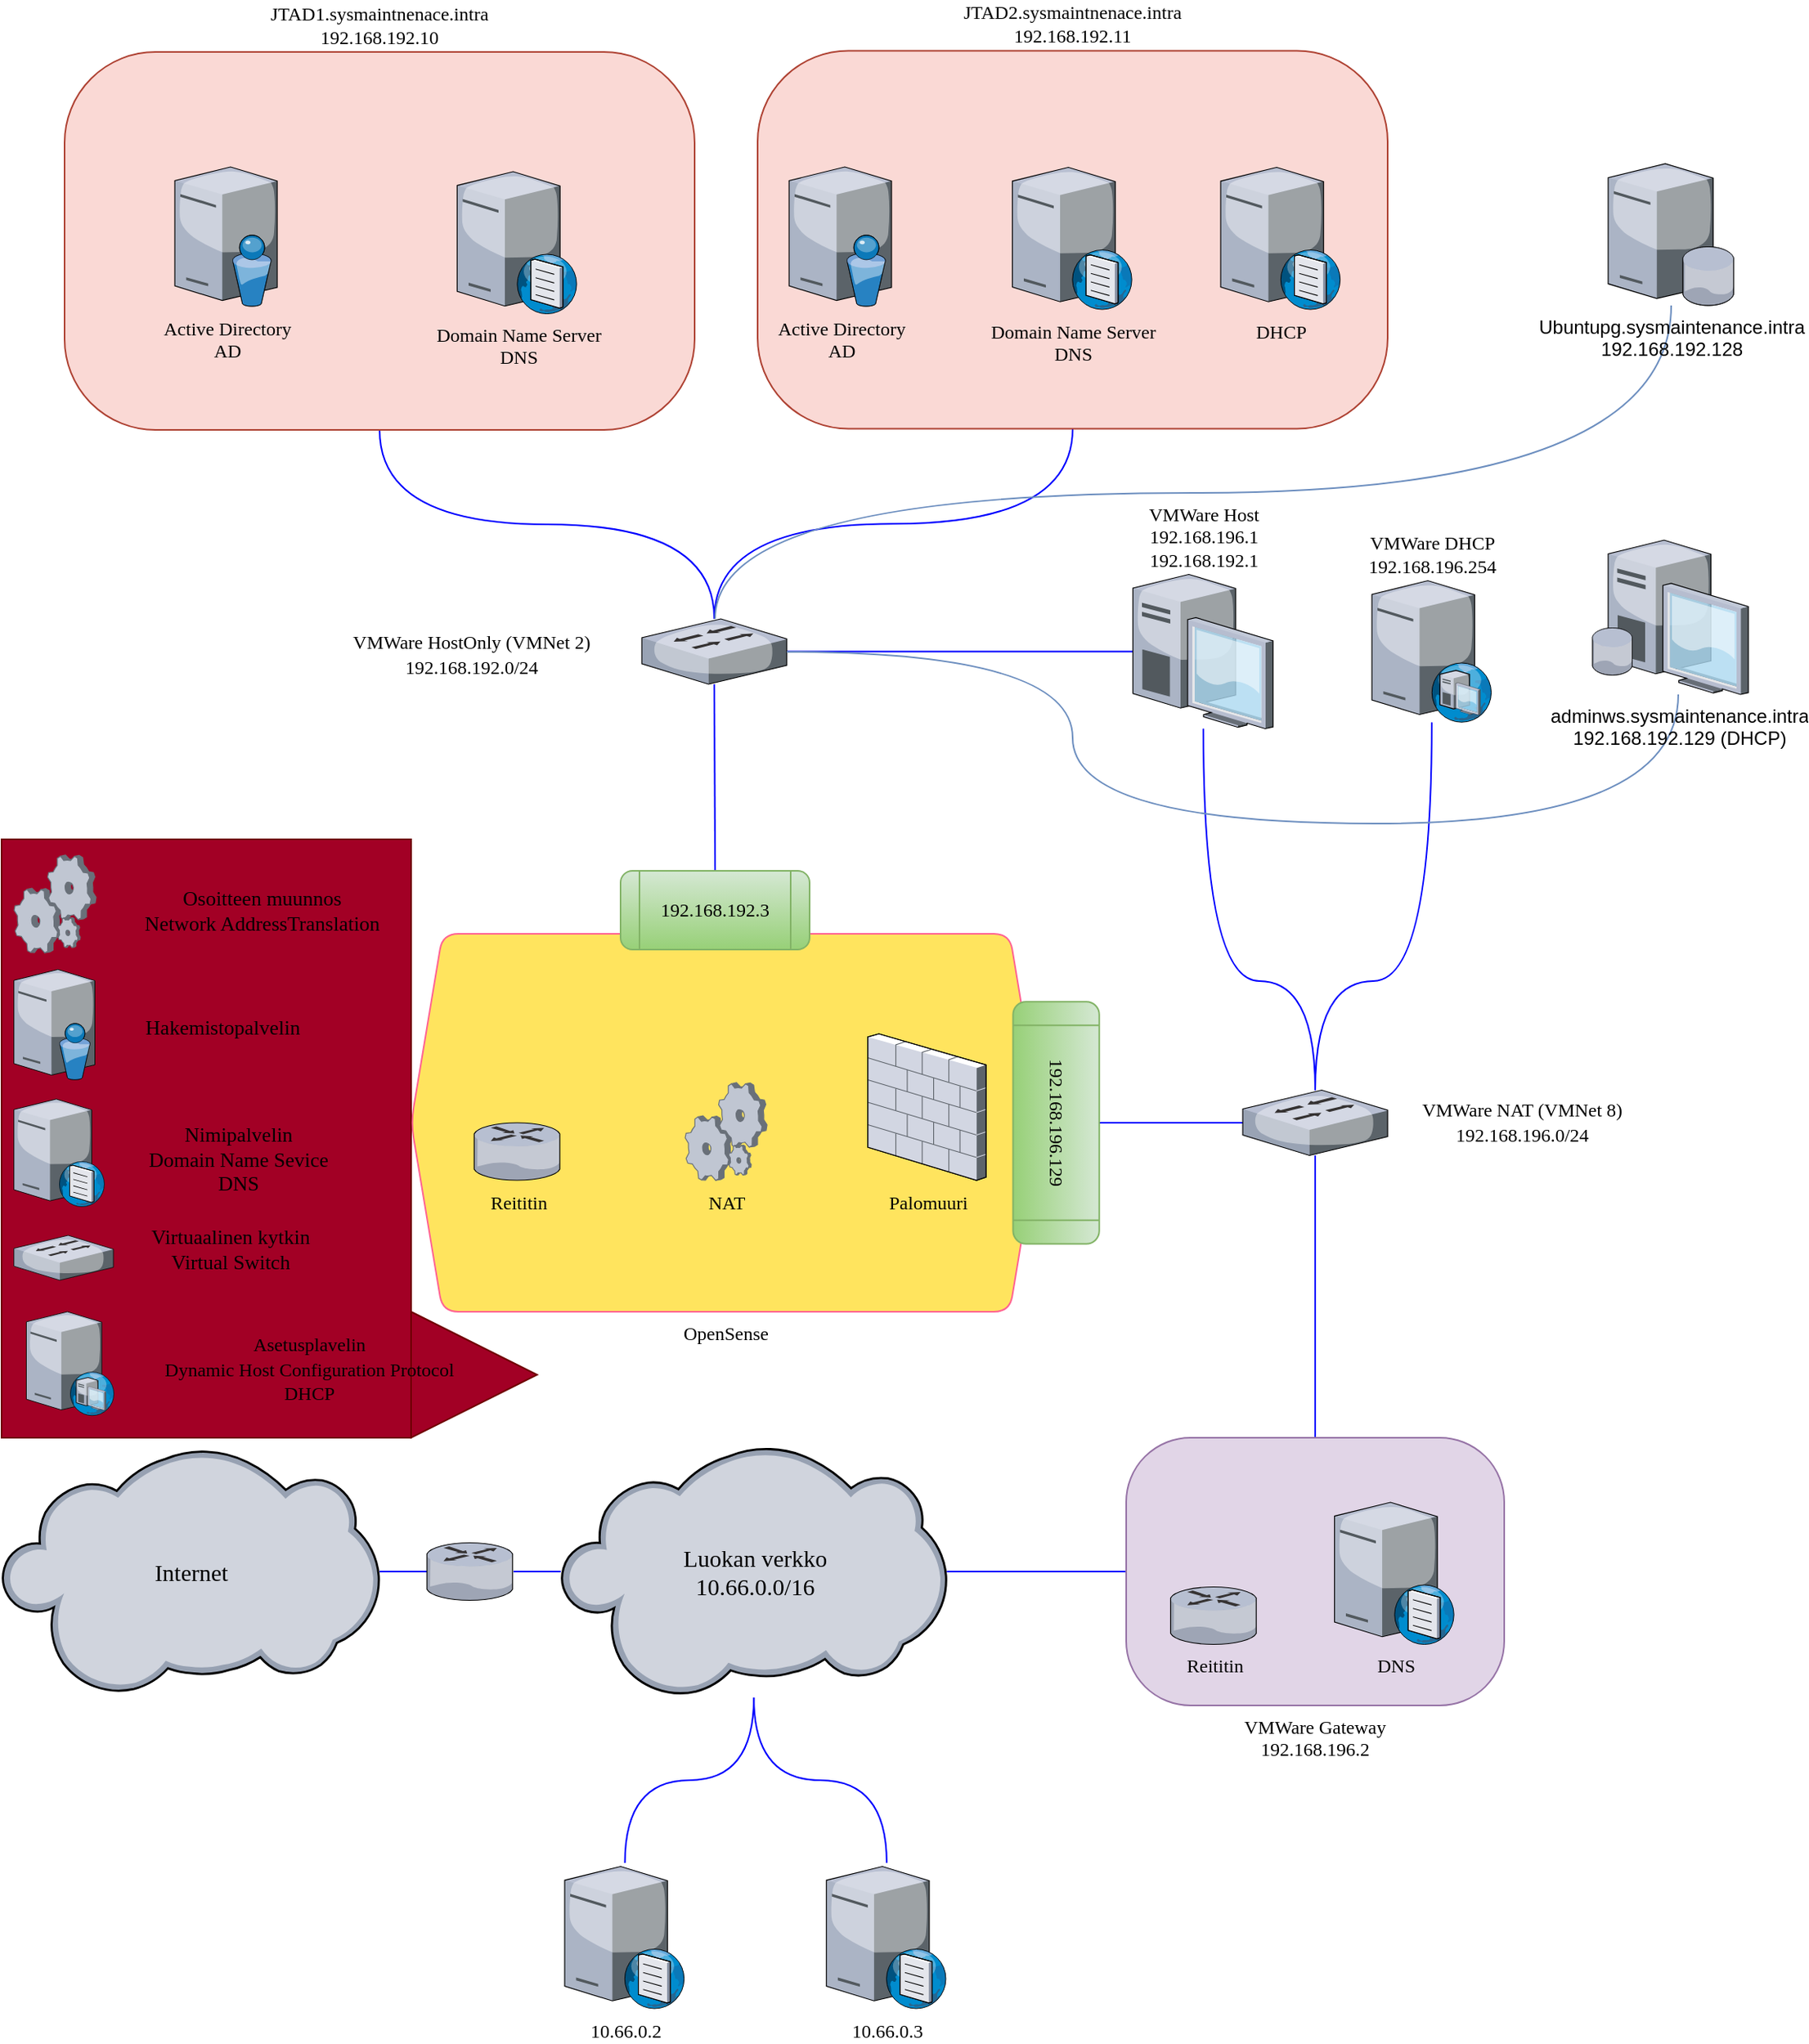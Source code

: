 <mxfile version="20.6.2" type="device"><diagram id="0Om6-tgyKGQhTivtynVx" name="Page-1"><mxGraphModel dx="1406" dy="938" grid="1" gridSize="10" guides="1" tooltips="1" connect="1" arrows="1" fold="1" page="1" pageScale="1" pageWidth="850" pageHeight="1100" math="0" shadow="0"><root><mxCell id="0"/><mxCell id="1" parent="0"/><mxCell id="Lah13xyiNszv0AjoqEpi-70" value="" style="rounded=0;whiteSpace=wrap;html=1;shadow=0;glass=0;sketch=0;strokeColor=#6F0000;fontFamily=Verdana;fontSize=13;fontColor=#ffffff;fillColor=#a20025;" parent="1" vertex="1"><mxGeometry y="540" width="260" height="380" as="geometry"/></mxCell><mxCell id="Lah13xyiNszv0AjoqEpi-38" style="edgeStyle=orthogonalEdgeStyle;orthogonalLoop=1;jettySize=auto;html=1;strokeColor=#0000FF;fontFamily=Verdana;fontColor=#000000;fillColor=#FFE45E;curved=1;endArrow=none;endFill=0;" parent="1" source="Lah13xyiNszv0AjoqEpi-8" target="Lah13xyiNszv0AjoqEpi-23" edge="1"><mxGeometry relative="1" as="geometry"/></mxCell><mxCell id="Lah13xyiNszv0AjoqEpi-8" value="&lt;font face=&quot;Verdana&quot;&gt;JTAD1.sysmaintnenace.intra&lt;br&gt;192.168.192.10&lt;/font&gt;" style="rounded=1;whiteSpace=wrap;html=1;shadow=0;glass=0;sketch=0;fontFamily=Comic Sans MS;fillColor=#fad9d5;strokeColor=#ae4132;arcSize=24;labelPosition=center;verticalLabelPosition=top;align=center;verticalAlign=bottom;" parent="1" vertex="1"><mxGeometry x="40" y="40" width="400" height="240" as="geometry"/></mxCell><mxCell id="Lah13xyiNszv0AjoqEpi-9" value="&lt;font color=&quot;#000000&quot;&gt;Active Directory&lt;br&gt;AD&lt;br&gt;&lt;/font&gt;" style="verticalLabelPosition=bottom;sketch=0;aspect=fixed;html=1;verticalAlign=top;strokeColor=none;align=center;outlineConnect=0;shape=mxgraph.citrix.directory_server;rounded=1;shadow=0;glass=0;fontFamily=Verdana;fontColor=#5AA9E6;fillColor=#FFE45E;" parent="1" vertex="1"><mxGeometry x="110" y="113" width="65" height="88.5" as="geometry"/></mxCell><mxCell id="Lah13xyiNszv0AjoqEpi-10" value="&lt;font color=&quot;#000000&quot;&gt;Domain Name Server&lt;br&gt;DNS&lt;br&gt;&lt;/font&gt;" style="verticalLabelPosition=bottom;sketch=0;aspect=fixed;html=1;verticalAlign=top;strokeColor=none;align=center;outlineConnect=0;shape=mxgraph.citrix.dns_server;rounded=1;shadow=0;glass=0;fontFamily=Verdana;fontColor=#5AA9E6;fillColor=#FFE45E;" parent="1" vertex="1"><mxGeometry x="289.25" y="113.75" width="76.5" height="92.5" as="geometry"/></mxCell><mxCell id="Lah13xyiNszv0AjoqEpi-39" style="edgeStyle=orthogonalEdgeStyle;curved=1;orthogonalLoop=1;jettySize=auto;html=1;strokeColor=#0000FF;fontFamily=Verdana;fontColor=#000000;endArrow=none;endFill=0;fillColor=#FFE45E;" parent="1" source="Lah13xyiNszv0AjoqEpi-11" target="Lah13xyiNszv0AjoqEpi-23" edge="1"><mxGeometry relative="1" as="geometry"/></mxCell><mxCell id="Lah13xyiNszv0AjoqEpi-11" value="&lt;font face=&quot;Verdana&quot;&gt;JTAD2.sysmaintnenace.intra&lt;br&gt;192.168.192.11&lt;/font&gt;" style="rounded=1;whiteSpace=wrap;html=1;shadow=0;glass=0;sketch=0;fontFamily=Comic Sans MS;fillColor=#fad9d5;strokeColor=#ae4132;arcSize=24;labelPosition=center;verticalLabelPosition=top;align=center;verticalAlign=bottom;" parent="1" vertex="1"><mxGeometry x="480" y="39.25" width="400" height="240" as="geometry"/></mxCell><mxCell id="Lah13xyiNszv0AjoqEpi-12" value="&lt;font color=&quot;#000000&quot;&gt;Domain Name Server&lt;br&gt;DNS&lt;br&gt;&lt;/font&gt;" style="verticalLabelPosition=bottom;sketch=0;aspect=fixed;html=1;verticalAlign=top;strokeColor=none;align=center;outlineConnect=0;shape=mxgraph.citrix.dns_server;rounded=1;shadow=0;glass=0;fontFamily=Verdana;fontColor=#5AA9E6;fillColor=#FFE45E;" parent="1" vertex="1"><mxGeometry x="641.75" y="111" width="76.5" height="92.5" as="geometry"/></mxCell><mxCell id="Lah13xyiNszv0AjoqEpi-13" value="&lt;font color=&quot;#000000&quot;&gt;Active Directory&lt;br&gt;AD&lt;br&gt;&lt;/font&gt;" style="verticalLabelPosition=bottom;sketch=0;aspect=fixed;html=1;verticalAlign=top;strokeColor=none;align=center;outlineConnect=0;shape=mxgraph.citrix.directory_server;rounded=1;shadow=0;glass=0;fontFamily=Verdana;fontColor=#5AA9E6;fillColor=#FFE45E;" parent="1" vertex="1"><mxGeometry x="500" y="113" width="65" height="88.5" as="geometry"/></mxCell><mxCell id="Lah13xyiNszv0AjoqEpi-14" value="DHCP" style="verticalLabelPosition=bottom;sketch=0;aspect=fixed;html=1;verticalAlign=top;strokeColor=none;align=center;outlineConnect=0;shape=mxgraph.citrix.dns_server;rounded=1;shadow=0;glass=0;fontFamily=Verdana;fontColor=#000000;fillColor=#FFE45E;" parent="1" vertex="1"><mxGeometry x="774" y="111" width="76.5" height="92.5" as="geometry"/></mxCell><mxCell id="Lah13xyiNszv0AjoqEpi-15" value="OpenSense&lt;br&gt;" style="shape=hexagon;perimeter=hexagonPerimeter2;whiteSpace=wrap;html=1;fixedSize=1;rounded=1;shadow=0;glass=0;sketch=0;strokeColor=#FF6392;fontFamily=Verdana;fontColor=#000000;fillColor=#FFE45E;labelPosition=center;verticalLabelPosition=bottom;align=center;verticalAlign=top;" parent="1" vertex="1"><mxGeometry x="260" y="600" width="400" height="240" as="geometry"/></mxCell><mxCell id="Lah13xyiNszv0AjoqEpi-16" value="Palomuuri" style="verticalLabelPosition=bottom;sketch=0;aspect=fixed;html=1;verticalAlign=top;strokeColor=none;align=center;outlineConnect=0;shape=mxgraph.citrix.firewall;rounded=1;shadow=0;glass=0;fontFamily=Verdana;fontColor=#000000;fillColor=#FFE45E;" parent="1" vertex="1"><mxGeometry x="550" y="663.5" width="75" height="93" as="geometry"/></mxCell><mxCell id="Lah13xyiNszv0AjoqEpi-17" value="Reititin" style="verticalLabelPosition=bottom;sketch=0;aspect=fixed;html=1;verticalAlign=top;strokeColor=none;align=center;outlineConnect=0;shape=mxgraph.citrix.router;rounded=1;shadow=0;glass=0;fontFamily=Verdana;fontColor=#000000;fillColor=#FFE45E;" parent="1" vertex="1"><mxGeometry x="300" y="720" width="55" height="36.5" as="geometry"/></mxCell><mxCell id="Lah13xyiNszv0AjoqEpi-18" value="NAT" style="verticalLabelPosition=bottom;sketch=0;aspect=fixed;html=1;verticalAlign=top;strokeColor=none;align=center;outlineConnect=0;shape=mxgraph.citrix.process;rounded=1;shadow=0;glass=0;fontFamily=Verdana;fontColor=#000000;fillColor=#FFE45E;" parent="1" vertex="1"><mxGeometry x="434" y="694.5" width="52" height="62" as="geometry"/></mxCell><mxCell id="Lah13xyiNszv0AjoqEpi-47" style="edgeStyle=orthogonalEdgeStyle;curved=1;orthogonalLoop=1;jettySize=auto;html=1;strokeColor=#0000FF;fontFamily=Verdana;fontColor=#000000;endArrow=none;endFill=0;fillColor=#FFE45E;" parent="1" source="Lah13xyiNszv0AjoqEpi-19" target="Lah13xyiNszv0AjoqEpi-37" edge="1"><mxGeometry relative="1" as="geometry"/></mxCell><mxCell id="Lah13xyiNszv0AjoqEpi-19" value="Luokan verkko&lt;br style=&quot;font-size: 15px;&quot;&gt;10.66.0.0/16" style="verticalLabelPosition=middle;sketch=0;aspect=fixed;html=1;verticalAlign=middle;strokeColor=none;align=center;outlineConnect=0;shape=mxgraph.citrix.cloud;rounded=1;shadow=0;glass=0;fontFamily=Verdana;fontColor=#000000;fillColor=#FFE45E;labelPosition=center;fontSize=15;" parent="1" vertex="1"><mxGeometry x="355" y="925" width="245.16" height="160" as="geometry"/></mxCell><mxCell id="Lah13xyiNszv0AjoqEpi-42" style="edgeStyle=orthogonalEdgeStyle;curved=1;orthogonalLoop=1;jettySize=auto;html=1;entryX=0.5;entryY=0;entryDx=0;entryDy=0;strokeColor=#0000FF;fontFamily=Verdana;fontColor=#000000;endArrow=none;endFill=0;fillColor=#FFE45E;" parent="1" source="Lah13xyiNszv0AjoqEpi-22" target="Lah13xyiNszv0AjoqEpi-25" edge="1"><mxGeometry relative="1" as="geometry"/></mxCell><mxCell id="Lah13xyiNszv0AjoqEpi-43" style="edgeStyle=orthogonalEdgeStyle;curved=1;orthogonalLoop=1;jettySize=auto;html=1;strokeColor=#0000FF;fontFamily=Verdana;fontColor=#000000;endArrow=none;endFill=0;fillColor=#FFE45E;" parent="1" source="Lah13xyiNszv0AjoqEpi-22" target="Lah13xyiNszv0AjoqEpi-32" edge="1"><mxGeometry relative="1" as="geometry"><Array as="points"><mxPoint x="834" y="630"/><mxPoint x="763" y="630"/></Array></mxGeometry></mxCell><mxCell id="Lah13xyiNszv0AjoqEpi-45" style="edgeStyle=orthogonalEdgeStyle;curved=1;orthogonalLoop=1;jettySize=auto;html=1;strokeColor=#0000FF;fontFamily=Verdana;fontColor=#000000;endArrow=none;endFill=0;fillColor=#FFE45E;" parent="1" source="Lah13xyiNszv0AjoqEpi-22" target="Lah13xyiNszv0AjoqEpi-28" edge="1"><mxGeometry relative="1" as="geometry"/></mxCell><mxCell id="Lah13xyiNszv0AjoqEpi-40" style="edgeStyle=orthogonalEdgeStyle;curved=1;orthogonalLoop=1;jettySize=auto;html=1;strokeColor=#0000FF;fontFamily=Verdana;fontColor=#000000;endArrow=none;endFill=0;fillColor=#FFE45E;" parent="1" source="Lah13xyiNszv0AjoqEpi-23" target="Lah13xyiNszv0AjoqEpi-24" edge="1"><mxGeometry relative="1" as="geometry"/></mxCell><mxCell id="Lah13xyiNszv0AjoqEpi-24" value="192.168.192.3" style="shape=process;whiteSpace=wrap;html=1;backgroundOutline=1;rounded=1;shadow=0;glass=0;sketch=0;strokeColor=#82b366;fontFamily=Verdana;fillColor=#d5e8d4;gradientColor=#97d077;" parent="1" vertex="1"><mxGeometry x="393" y="560" width="120" height="50" as="geometry"/></mxCell><mxCell id="Lah13xyiNszv0AjoqEpi-25" value="192.168.196.129" style="shape=process;whiteSpace=wrap;html=1;backgroundOutline=1;rounded=1;shadow=0;glass=0;sketch=0;strokeColor=#82b366;fontFamily=Verdana;fillColor=#d5e8d4;gradientColor=#97d077;rotation=90;" parent="1" vertex="1"><mxGeometry x="592.66" y="692.66" width="153.75" height="54.69" as="geometry"/></mxCell><mxCell id="Lah13xyiNszv0AjoqEpi-44" style="edgeStyle=orthogonalEdgeStyle;curved=1;orthogonalLoop=1;jettySize=auto;html=1;strokeColor=#0000FF;fontFamily=Verdana;fontColor=#000000;endArrow=none;endFill=0;fillColor=#FFE45E;" parent="1" source="Lah13xyiNszv0AjoqEpi-31" target="Lah13xyiNszv0AjoqEpi-22" edge="1"><mxGeometry relative="1" as="geometry"><Array as="points"><mxPoint x="908" y="630"/><mxPoint x="834" y="630"/></Array></mxGeometry></mxCell><mxCell id="Lah13xyiNszv0AjoqEpi-31" value="VMWare DHCP&lt;br&gt;192.168.196.254" style="verticalLabelPosition=top;sketch=0;aspect=fixed;html=1;verticalAlign=bottom;strokeColor=none;align=center;outlineConnect=0;shape=mxgraph.citrix.dhcp_server;rounded=1;shadow=0;glass=0;fontFamily=Verdana;fontColor=#000000;fillColor=#FFE45E;labelPosition=center;" parent="1" vertex="1"><mxGeometry x="870" y="375.75" width="76" height="90" as="geometry"/></mxCell><mxCell id="Lah13xyiNszv0AjoqEpi-41" style="edgeStyle=orthogonalEdgeStyle;curved=1;orthogonalLoop=1;jettySize=auto;html=1;strokeColor=#0000FF;fontFamily=Verdana;fontColor=#000000;endArrow=none;endFill=0;fillColor=#FFE45E;" parent="1" source="Lah13xyiNszv0AjoqEpi-32" target="Lah13xyiNszv0AjoqEpi-23" edge="1"><mxGeometry relative="1" as="geometry"/></mxCell><mxCell id="Lah13xyiNszv0AjoqEpi-32" value="VMWare Host&lt;br&gt;192.168.196.1&lt;br&gt;192.168.192.1" style="verticalLabelPosition=top;sketch=0;aspect=fixed;html=1;verticalAlign=bottom;strokeColor=none;align=center;outlineConnect=0;shape=mxgraph.citrix.desktop;rounded=1;shadow=0;glass=0;fontFamily=Verdana;fontColor=#000000;fillColor=#FFE45E;labelPosition=center;" parent="1" vertex="1"><mxGeometry x="718.25" y="371.75" width="89" height="98" as="geometry"/></mxCell><mxCell id="Lah13xyiNszv0AjoqEpi-49" style="edgeStyle=orthogonalEdgeStyle;curved=1;orthogonalLoop=1;jettySize=auto;html=1;strokeColor=#0000FF;fontFamily=Verdana;fontColor=#000000;endArrow=none;endFill=0;fillColor=#FFE45E;" parent="1" source="Lah13xyiNszv0AjoqEpi-34" target="Lah13xyiNszv0AjoqEpi-19" edge="1"><mxGeometry relative="1" as="geometry"/></mxCell><mxCell id="Lah13xyiNszv0AjoqEpi-34" value="10.66.0.2" style="verticalLabelPosition=bottom;sketch=0;aspect=fixed;html=1;verticalAlign=top;strokeColor=none;align=center;outlineConnect=0;shape=mxgraph.citrix.dns_server;rounded=1;shadow=0;glass=0;fontFamily=Verdana;fontColor=#000000;fillColor=#FFE45E;" parent="1" vertex="1"><mxGeometry x="357.5" y="1190" width="76.5" height="92.5" as="geometry"/></mxCell><mxCell id="Lah13xyiNszv0AjoqEpi-50" style="edgeStyle=orthogonalEdgeStyle;curved=1;orthogonalLoop=1;jettySize=auto;html=1;strokeColor=#0000FF;fontFamily=Verdana;fontColor=#000000;endArrow=none;endFill=0;fillColor=#FFE45E;" parent="1" source="Lah13xyiNszv0AjoqEpi-35" target="Lah13xyiNszv0AjoqEpi-19" edge="1"><mxGeometry relative="1" as="geometry"/></mxCell><mxCell id="Lah13xyiNszv0AjoqEpi-35" value="10.66.0.3" style="verticalLabelPosition=bottom;sketch=0;aspect=fixed;html=1;verticalAlign=top;strokeColor=none;align=center;outlineConnect=0;shape=mxgraph.citrix.dns_server;rounded=1;shadow=0;glass=0;fontFamily=Verdana;fontColor=#000000;fillColor=#FFE45E;" parent="1" vertex="1"><mxGeometry x="523.66" y="1190" width="76.5" height="92.5" as="geometry"/></mxCell><mxCell id="Lah13xyiNszv0AjoqEpi-36" value="Internet" style="verticalLabelPosition=middle;sketch=0;aspect=fixed;html=1;verticalAlign=middle;strokeColor=none;align=center;outlineConnect=0;shape=mxgraph.citrix.cloud;rounded=1;shadow=0;glass=0;fontFamily=Verdana;fontColor=#000000;fillColor=#FFE45E;labelPosition=center;fontSize=15;" parent="1" vertex="1"><mxGeometry y="926.68" width="240" height="156.64" as="geometry"/></mxCell><mxCell id="Lah13xyiNszv0AjoqEpi-48" style="edgeStyle=orthogonalEdgeStyle;curved=1;orthogonalLoop=1;jettySize=auto;html=1;strokeColor=#FF6392;fontFamily=Verdana;fontColor=#000000;endArrow=none;endFill=0;fillColor=#FFE45E;" parent="1" source="Lah13xyiNszv0AjoqEpi-37" target="Lah13xyiNszv0AjoqEpi-36" edge="1"><mxGeometry relative="1" as="geometry"/></mxCell><mxCell id="Lah13xyiNszv0AjoqEpi-51" value="" style="edgeStyle=orthogonalEdgeStyle;curved=1;orthogonalLoop=1;jettySize=auto;html=1;strokeColor=#0000FF;fontFamily=Verdana;fontSize=15;fontColor=#000000;endArrow=none;endFill=0;fillColor=#FFE45E;" parent="1" source="Lah13xyiNszv0AjoqEpi-37" target="Lah13xyiNszv0AjoqEpi-36" edge="1"><mxGeometry relative="1" as="geometry"/></mxCell><mxCell id="Lah13xyiNszv0AjoqEpi-37" value="" style="verticalLabelPosition=bottom;sketch=0;aspect=fixed;html=1;verticalAlign=top;strokeColor=none;align=center;outlineConnect=0;shape=mxgraph.citrix.router;rounded=1;shadow=0;glass=0;fontFamily=Verdana;fontColor=#000000;fillColor=#FFE45E;" parent="1" vertex="1"><mxGeometry x="270" y="986.75" width="55" height="36.5" as="geometry"/></mxCell><mxCell id="Lah13xyiNszv0AjoqEpi-46" style="edgeStyle=orthogonalEdgeStyle;curved=1;orthogonalLoop=1;jettySize=auto;html=1;strokeColor=#0000FF;fontFamily=Verdana;fontColor=#000000;endArrow=none;endFill=0;fillColor=#FFE45E;" parent="1" source="Lah13xyiNszv0AjoqEpi-28" target="Lah13xyiNszv0AjoqEpi-19" edge="1"><mxGeometry relative="1" as="geometry"/></mxCell><mxCell id="Lah13xyiNszv0AjoqEpi-52" value="" style="group" parent="1" vertex="1" connectable="0"><mxGeometry x="714" y="920" width="240" height="170" as="geometry"/></mxCell><mxCell id="Lah13xyiNszv0AjoqEpi-28" value="VMWare Gateway&lt;br&gt;192.168.196.2" style="rounded=1;whiteSpace=wrap;html=1;shadow=0;glass=0;sketch=0;strokeColor=#9673a6;fontFamily=Verdana;fillColor=#e1d5e7;arcSize=24;labelPosition=center;verticalLabelPosition=bottom;align=center;verticalAlign=top;" parent="Lah13xyiNszv0AjoqEpi-52" vertex="1"><mxGeometry width="240" height="170" as="geometry"/></mxCell><mxCell id="Lah13xyiNszv0AjoqEpi-26" value="DNS" style="verticalLabelPosition=bottom;sketch=0;aspect=fixed;html=1;verticalAlign=top;strokeColor=none;align=center;outlineConnect=0;shape=mxgraph.citrix.dns_server;rounded=1;shadow=0;glass=0;fontFamily=Verdana;fontColor=#000000;fillColor=#FFE45E;" parent="Lah13xyiNszv0AjoqEpi-52" vertex="1"><mxGeometry x="132.25" y="38.75" width="76.5" height="92.5" as="geometry"/></mxCell><mxCell id="Lah13xyiNszv0AjoqEpi-27" value="Reititin" style="verticalLabelPosition=bottom;sketch=0;aspect=fixed;html=1;verticalAlign=top;strokeColor=none;align=center;outlineConnect=0;shape=mxgraph.citrix.router;rounded=1;shadow=0;glass=0;fontFamily=Verdana;fontColor=#000000;fillColor=#FFE45E;" parent="Lah13xyiNszv0AjoqEpi-52" vertex="1"><mxGeometry x="28.16" y="94.75" width="55" height="36.5" as="geometry"/></mxCell><mxCell id="Lah13xyiNszv0AjoqEpi-58" value="" style="group" parent="1" vertex="1" connectable="0"><mxGeometry x="197.5" y="400" width="301" height="41.5" as="geometry"/></mxCell><mxCell id="Lah13xyiNszv0AjoqEpi-23" value="" style="verticalLabelPosition=middle;sketch=0;aspect=fixed;html=1;verticalAlign=middle;strokeColor=none;align=right;outlineConnect=0;shape=mxgraph.citrix.switch;rounded=1;shadow=0;glass=0;fontFamily=Verdana;fontColor=#000000;fillColor=#FFE45E;labelPosition=left;" parent="Lah13xyiNszv0AjoqEpi-58" vertex="1"><mxGeometry x="209" width="92" height="41.5" as="geometry"/></mxCell><mxCell id="Lah13xyiNszv0AjoqEpi-57" value="&lt;span style=&quot;font-size: 12px; text-align: right;&quot;&gt;VMWare HostOnly (VMNet 2)&lt;/span&gt;&lt;br style=&quot;font-size: 12px; text-align: right;&quot;&gt;&lt;span style=&quot;font-size: 12px; text-align: right;&quot;&gt;192.168.192.0/24&lt;/span&gt;" style="text;html=1;align=center;verticalAlign=middle;resizable=0;points=[];autosize=1;strokeColor=none;fillColor=none;fontSize=13;fontFamily=Verdana;fontColor=#000000;" parent="Lah13xyiNszv0AjoqEpi-58" vertex="1"><mxGeometry y="1.5" width="200" height="40" as="geometry"/></mxCell><mxCell id="Lah13xyiNszv0AjoqEpi-60" value="" style="group" parent="1" vertex="1" connectable="0"><mxGeometry x="788" y="699.25" width="262" height="41.5" as="geometry"/></mxCell><mxCell id="Lah13xyiNszv0AjoqEpi-22" value="" style="verticalLabelPosition=middle;sketch=0;aspect=fixed;html=1;verticalAlign=middle;strokeColor=none;align=left;outlineConnect=0;shape=mxgraph.citrix.switch;rounded=1;shadow=0;glass=0;fontFamily=Verdana;fontColor=#000000;fillColor=#FFE45E;labelPosition=right;" parent="Lah13xyiNszv0AjoqEpi-60" vertex="1"><mxGeometry width="92" height="41.5" as="geometry"/></mxCell><mxCell id="Lah13xyiNszv0AjoqEpi-59" value="&lt;span style=&quot;font-size: 12px; text-align: left;&quot;&gt;VMWare NAT (VMNet 8)&lt;/span&gt;&lt;br style=&quot;font-size: 12px; text-align: left;&quot;&gt;&lt;span style=&quot;font-size: 12px; text-align: left;&quot;&gt;192.168.196.0/24&lt;/span&gt;" style="text;html=1;align=center;verticalAlign=middle;resizable=0;points=[];autosize=1;strokeColor=none;fillColor=none;fontSize=13;fontFamily=Verdana;fontColor=#000000;" parent="Lah13xyiNszv0AjoqEpi-60" vertex="1"><mxGeometry x="92" width="170" height="40" as="geometry"/></mxCell><mxCell id="Lah13xyiNszv0AjoqEpi-66" value="" style="group" parent="1" vertex="1" connectable="0"><mxGeometry x="7.84" y="780" width="212.5" height="40" as="geometry"/></mxCell><mxCell id="Lah13xyiNszv0AjoqEpi-63" value="" style="verticalLabelPosition=bottom;sketch=0;aspect=fixed;html=1;verticalAlign=top;strokeColor=none;align=center;outlineConnect=0;shape=mxgraph.citrix.switch;rounded=1;shadow=0;glass=0;fontFamily=Verdana;fontSize=13;fontColor=#000000;fillColor=#FFE45E;" parent="Lah13xyiNszv0AjoqEpi-66" vertex="1"><mxGeometry y="11.5" width="63.18" height="28.5" as="geometry"/></mxCell><mxCell id="Lah13xyiNszv0AjoqEpi-64" value="Virtuaalinen kytkin&lt;br&gt;Virtual Switch" style="text;html=1;align=center;verticalAlign=middle;resizable=0;points=[];autosize=1;strokeColor=none;fillColor=none;fontSize=13;fontFamily=Verdana;fontColor=#000000;" parent="Lah13xyiNszv0AjoqEpi-66" vertex="1"><mxGeometry x="62.5" width="150" height="40" as="geometry"/></mxCell><mxCell id="Lah13xyiNszv0AjoqEpi-67" value="" style="group" parent="1" vertex="1" connectable="0"><mxGeometry x="7.84" y="703.25" width="222.5" height="70" as="geometry"/></mxCell><mxCell id="Lah13xyiNszv0AjoqEpi-55" value="" style="verticalLabelPosition=bottom;sketch=0;aspect=fixed;html=1;verticalAlign=top;strokeColor=none;align=center;outlineConnect=0;shape=mxgraph.citrix.dns_server;rounded=1;shadow=0;glass=0;fontFamily=Verdana;fontSize=13;fontColor=#000000;fillColor=#FFE45E;" parent="Lah13xyiNszv0AjoqEpi-67" vertex="1"><mxGeometry width="57.9" height="70" as="geometry"/></mxCell><mxCell id="Lah13xyiNszv0AjoqEpi-56" value="Nimipalvelin&lt;br&gt;Domain Name Sevice&lt;br&gt;DNS" style="text;html=1;align=center;verticalAlign=middle;resizable=0;points=[];autosize=1;strokeColor=none;fillColor=none;fontSize=13;fontFamily=Verdana;fontColor=#000000;" parent="Lah13xyiNszv0AjoqEpi-67" vertex="1"><mxGeometry x="62.5" y="10" width="160" height="60" as="geometry"/></mxCell><mxCell id="Lah13xyiNszv0AjoqEpi-68" value="" style="group" parent="1" vertex="1" connectable="0"><mxGeometry x="7.84" y="622.66" width="202.5" height="70" as="geometry"/></mxCell><mxCell id="Lah13xyiNszv0AjoqEpi-53" value="" style="verticalLabelPosition=bottom;sketch=0;aspect=fixed;html=1;verticalAlign=top;strokeColor=none;align=center;outlineConnect=0;shape=mxgraph.citrix.directory_server;rounded=1;shadow=0;glass=0;fontFamily=Verdana;fontSize=15;fontColor=#000000;fillColor=#FFE45E;" parent="Lah13xyiNszv0AjoqEpi-68" vertex="1"><mxGeometry width="51.41" height="70" as="geometry"/></mxCell><mxCell id="Lah13xyiNszv0AjoqEpi-54" value="&lt;span style=&quot;font-size: 13px;&quot;&gt;Hakemistopalvelin&lt;br&gt;&lt;/span&gt;" style="text;html=1;align=center;verticalAlign=middle;resizable=0;points=[];autosize=1;strokeColor=none;fillColor=none;fontSize=15;fontFamily=Verdana;fontColor=#000000;" parent="Lah13xyiNszv0AjoqEpi-68" vertex="1"><mxGeometry x="62.5" y="20" width="140" height="30" as="geometry"/></mxCell><mxCell id="Lah13xyiNszv0AjoqEpi-72" value="" style="verticalLabelPosition=bottom;sketch=0;aspect=fixed;html=1;verticalAlign=top;strokeColor=none;align=center;outlineConnect=0;shape=mxgraph.citrix.process;rounded=1;shadow=0;glass=0;fontFamily=Verdana;fontSize=13;fontColor=#000000;fillColor=#FFE45E;" parent="1" vertex="1"><mxGeometry x="8" y="550" width="52" height="62" as="geometry"/></mxCell><mxCell id="Lah13xyiNszv0AjoqEpi-73" value="Osoitteen muunnos&lt;br&gt;Network AddressTranslation" style="text;html=1;align=center;verticalAlign=middle;resizable=0;points=[];autosize=1;strokeColor=none;fillColor=none;fontSize=13;fontFamily=Verdana;fontColor=#000000;" parent="1" vertex="1"><mxGeometry x="60" y="565" width="210" height="40" as="geometry"/></mxCell><mxCell id="Lah13xyiNszv0AjoqEpi-71" value="" style="triangle;whiteSpace=wrap;html=1;rounded=0;shadow=0;glass=0;sketch=0;strokeColor=#6F0000;fontFamily=Verdana;fontSize=13;fontColor=#ffffff;fillColor=#a20025;" parent="1" vertex="1"><mxGeometry x="260" y="840" width="80" height="80" as="geometry"/></mxCell><mxCell id="Lah13xyiNszv0AjoqEpi-61" value="" style="verticalLabelPosition=bottom;sketch=0;aspect=fixed;html=1;verticalAlign=top;strokeColor=none;align=center;outlineConnect=0;shape=mxgraph.citrix.dhcp_server;rounded=1;shadow=0;glass=0;fontFamily=Verdana;fontSize=13;fontColor=#000000;fillColor=#FFE45E;" parent="1" vertex="1"><mxGeometry x="15.75" y="840" width="55.73" height="66" as="geometry"/></mxCell><mxCell id="Lah13xyiNszv0AjoqEpi-62" value="&lt;font style=&quot;font-size: 12px;&quot;&gt;Asetusplavelin&lt;br&gt;Dynamic Host Configuration Protocol&lt;br&gt;DHCP&lt;/font&gt;" style="text;html=1;align=center;verticalAlign=middle;resizable=0;points=[];autosize=1;strokeColor=none;fillColor=none;fontSize=13;fontFamily=Verdana;fontColor=#000000;" parent="1" vertex="1"><mxGeometry x="70" y="846" width="250" height="60" as="geometry"/></mxCell><mxCell id="BlYSiB1Vt7WBdZobU73o-2" style="edgeStyle=orthogonalEdgeStyle;orthogonalLoop=1;jettySize=auto;html=1;endArrow=none;endFill=0;fillColor=#dae8fc;strokeColor=#6c8ebf;curved=1;" edge="1" parent="1" source="BlYSiB1Vt7WBdZobU73o-1" target="Lah13xyiNszv0AjoqEpi-23"><mxGeometry relative="1" as="geometry"><Array as="points"><mxPoint x="1060" y="320"/><mxPoint x="453" y="320"/></Array></mxGeometry></mxCell><mxCell id="BlYSiB1Vt7WBdZobU73o-1" value="Ubuntupg.sysmaintenance.intra&lt;br&gt;192.168.192.128" style="verticalLabelPosition=bottom;sketch=0;aspect=fixed;html=1;verticalAlign=top;strokeColor=none;align=center;outlineConnect=0;shape=mxgraph.citrix.database_server;" vertex="1" parent="1"><mxGeometry x="1020" y="111" width="80" height="90" as="geometry"/></mxCell><mxCell id="BlYSiB1Vt7WBdZobU73o-5" style="edgeStyle=orthogonalEdgeStyle;curved=1;orthogonalLoop=1;jettySize=auto;html=1;endArrow=none;endFill=0;fillColor=#dae8fc;strokeColor=#6c8ebf;" edge="1" parent="1" source="BlYSiB1Vt7WBdZobU73o-3" target="Lah13xyiNszv0AjoqEpi-23"><mxGeometry relative="1" as="geometry"><Array as="points"><mxPoint x="1065" y="530"/><mxPoint x="680" y="530"/><mxPoint x="680" y="421"/></Array></mxGeometry></mxCell><mxCell id="BlYSiB1Vt7WBdZobU73o-3" value="adminws.sysmaintenance.intra&lt;br&gt;192.168.192.129 (DHCP)" style="verticalLabelPosition=bottom;sketch=0;aspect=fixed;html=1;verticalAlign=top;strokeColor=none;align=center;outlineConnect=0;shape=mxgraph.citrix.desktop;" vertex="1" parent="1"><mxGeometry x="1020" y="350" width="89" height="98" as="geometry"/></mxCell><mxCell id="BlYSiB1Vt7WBdZobU73o-4" value="" style="verticalLabelPosition=bottom;sketch=0;aspect=fixed;html=1;verticalAlign=top;strokeColor=none;align=center;outlineConnect=0;shape=mxgraph.citrix.database;" vertex="1" parent="1"><mxGeometry x="1010" y="405.75" width="25.5" height="30" as="geometry"/></mxCell></root></mxGraphModel></diagram></mxfile>